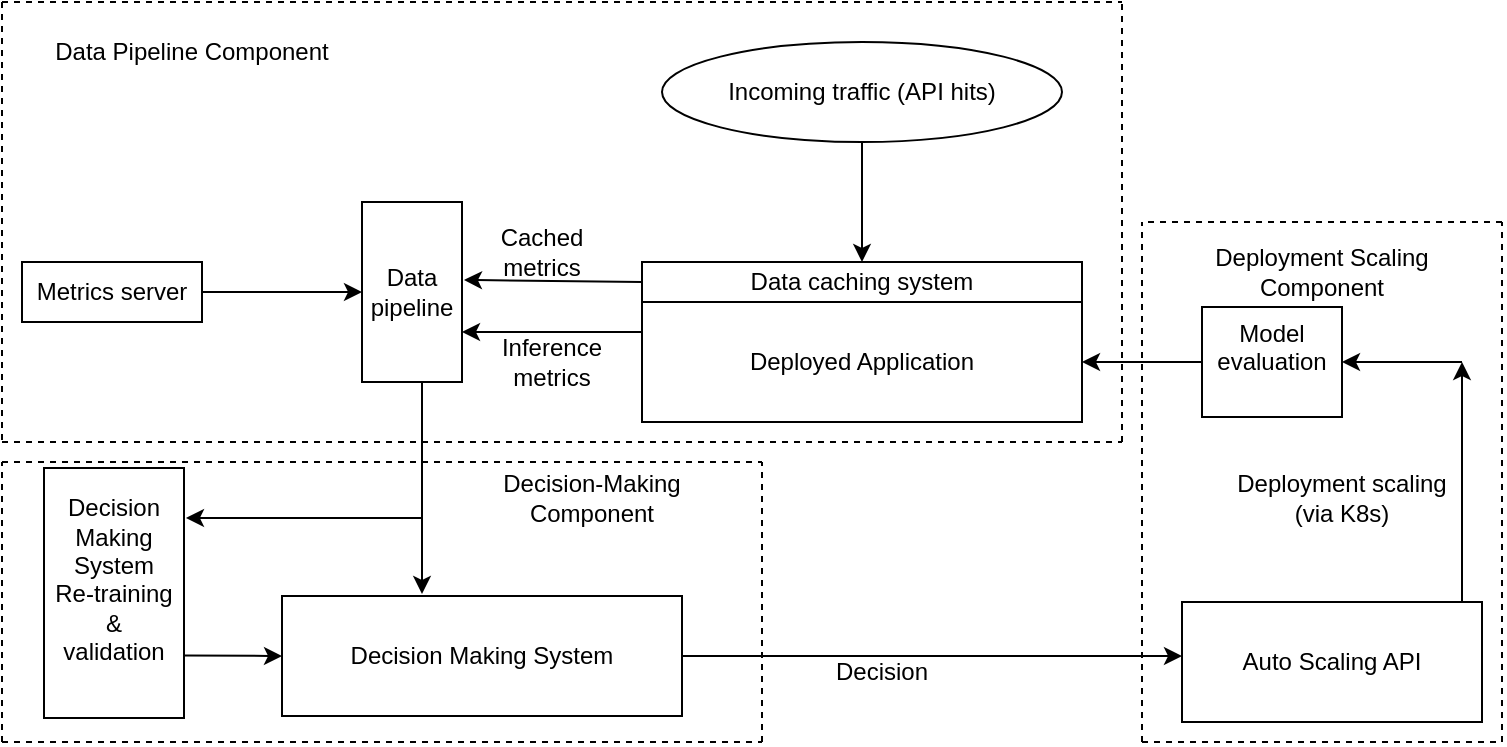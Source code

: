 <mxfile version="20.5.3" type="github">
  <diagram id="uUyRc9J5s0WFum2CouGp" name="Page-1">
    <mxGraphModel dx="1426" dy="2429" grid="1" gridSize="10" guides="1" tooltips="1" connect="1" arrows="1" fold="1" page="1" pageScale="1" pageWidth="1100" pageHeight="850" math="0" shadow="0">
      <root>
        <mxCell id="0" />
        <mxCell id="1" parent="0" />
        <mxCell id="NzN_gofcV3ADPaDnJ4kV-1" value="Decision Making System" style="rounded=0;whiteSpace=wrap;html=1;" vertex="1" parent="1">
          <mxGeometry x="330" y="-1303" width="200" height="60" as="geometry" />
        </mxCell>
        <mxCell id="NzN_gofcV3ADPaDnJ4kV-2" value="Deployed Application" style="rounded=0;whiteSpace=wrap;html=1;" vertex="1" parent="1">
          <mxGeometry x="510" y="-1450" width="220" height="60" as="geometry" />
        </mxCell>
        <mxCell id="NzN_gofcV3ADPaDnJ4kV-3" value="Auto Scaling API" style="rounded=0;whiteSpace=wrap;html=1;" vertex="1" parent="1">
          <mxGeometry x="780" y="-1300" width="150" height="60" as="geometry" />
        </mxCell>
        <mxCell id="NzN_gofcV3ADPaDnJ4kV-4" value="Incoming traffic (API hits)" style="ellipse;whiteSpace=wrap;html=1;" vertex="1" parent="1">
          <mxGeometry x="520" y="-1580" width="200" height="50" as="geometry" />
        </mxCell>
        <mxCell id="NzN_gofcV3ADPaDnJ4kV-5" value="Data caching system" style="rounded=0;whiteSpace=wrap;html=1;" vertex="1" parent="1">
          <mxGeometry x="510" y="-1470" width="220" height="20" as="geometry" />
        </mxCell>
        <mxCell id="NzN_gofcV3ADPaDnJ4kV-6" value="" style="endArrow=classic;html=1;rounded=0;exitX=0;exitY=0.5;exitDx=0;exitDy=0;entryX=1.02;entryY=0.433;entryDx=0;entryDy=0;entryPerimeter=0;" edge="1" parent="1" source="NzN_gofcV3ADPaDnJ4kV-5" target="NzN_gofcV3ADPaDnJ4kV-22">
          <mxGeometry width="50" height="50" relative="1" as="geometry">
            <mxPoint x="550" y="-1290" as="sourcePoint" />
            <mxPoint x="410" y="-1460" as="targetPoint" />
          </mxGeometry>
        </mxCell>
        <mxCell id="NzN_gofcV3ADPaDnJ4kV-7" value="" style="endArrow=classic;html=1;rounded=0;startArrow=none;entryX=0.35;entryY=-0.017;entryDx=0;entryDy=0;entryPerimeter=0;" edge="1" parent="1" target="NzN_gofcV3ADPaDnJ4kV-1">
          <mxGeometry width="50" height="50" relative="1" as="geometry">
            <mxPoint x="400" y="-1410" as="sourcePoint" />
            <mxPoint x="400" y="-1330" as="targetPoint" />
          </mxGeometry>
        </mxCell>
        <mxCell id="NzN_gofcV3ADPaDnJ4kV-8" value="&lt;div&gt;Inference metrics&lt;/div&gt;" style="text;html=1;strokeColor=none;fillColor=none;align=center;verticalAlign=middle;whiteSpace=wrap;rounded=0;" vertex="1" parent="1">
          <mxGeometry x="420" y="-1430" width="90" height="20" as="geometry" />
        </mxCell>
        <mxCell id="NzN_gofcV3ADPaDnJ4kV-9" value="Cached metrics" style="text;html=1;strokeColor=none;fillColor=none;align=center;verticalAlign=middle;whiteSpace=wrap;rounded=0;" vertex="1" parent="1">
          <mxGeometry x="430" y="-1490" width="60" height="30" as="geometry" />
        </mxCell>
        <mxCell id="NzN_gofcV3ADPaDnJ4kV-10" value="" style="endArrow=classic;html=1;rounded=0;exitX=1;exitY=0.5;exitDx=0;exitDy=0;" edge="1" parent="1" source="NzN_gofcV3ADPaDnJ4kV-1">
          <mxGeometry width="50" height="50" relative="1" as="geometry">
            <mxPoint x="550" y="-1290" as="sourcePoint" />
            <mxPoint x="780" y="-1273" as="targetPoint" />
          </mxGeometry>
        </mxCell>
        <mxCell id="NzN_gofcV3ADPaDnJ4kV-11" value="&lt;div&gt;Decision&lt;/div&gt;&lt;div&gt;&lt;br&gt;&lt;/div&gt;" style="text;html=1;strokeColor=none;fillColor=none;align=center;verticalAlign=middle;whiteSpace=wrap;rounded=0;" vertex="1" parent="1">
          <mxGeometry x="600" y="-1273" width="60" height="30" as="geometry" />
        </mxCell>
        <mxCell id="NzN_gofcV3ADPaDnJ4kV-12" value="" style="endArrow=classic;html=1;rounded=0;" edge="1" parent="1">
          <mxGeometry width="50" height="50" relative="1" as="geometry">
            <mxPoint x="920" y="-1300" as="sourcePoint" />
            <mxPoint x="920" y="-1420" as="targetPoint" />
            <Array as="points">
              <mxPoint x="920" y="-1360" />
            </Array>
          </mxGeometry>
        </mxCell>
        <mxCell id="NzN_gofcV3ADPaDnJ4kV-13" value="" style="endArrow=classic;html=1;rounded=0;entryX=1;entryY=0.5;entryDx=0;entryDy=0;" edge="1" parent="1" target="NzN_gofcV3ADPaDnJ4kV-15">
          <mxGeometry width="50" height="50" relative="1" as="geometry">
            <mxPoint x="920" y="-1420" as="sourcePoint" />
            <mxPoint x="870" y="-1420.5" as="targetPoint" />
          </mxGeometry>
        </mxCell>
        <mxCell id="NzN_gofcV3ADPaDnJ4kV-14" value="&lt;div&gt;Deployment scaling&lt;/div&gt;&lt;div&gt;(via K8s)&lt;br&gt;&lt;/div&gt;" style="text;html=1;strokeColor=none;fillColor=none;align=center;verticalAlign=middle;whiteSpace=wrap;rounded=0;" vertex="1" parent="1">
          <mxGeometry x="800" y="-1367" width="120" height="30" as="geometry" />
        </mxCell>
        <mxCell id="NzN_gofcV3ADPaDnJ4kV-15" value="&lt;div&gt;Model evaluation&lt;/div&gt;&lt;div&gt;&lt;br&gt;&lt;/div&gt;" style="rounded=0;whiteSpace=wrap;html=1;" vertex="1" parent="1">
          <mxGeometry x="790" y="-1447.5" width="70" height="55" as="geometry" />
        </mxCell>
        <mxCell id="NzN_gofcV3ADPaDnJ4kV-16" value="" style="endArrow=classic;html=1;rounded=0;exitX=0;exitY=0.5;exitDx=0;exitDy=0;entryX=1;entryY=0.5;entryDx=0;entryDy=0;" edge="1" parent="1" source="NzN_gofcV3ADPaDnJ4kV-15" target="NzN_gofcV3ADPaDnJ4kV-2">
          <mxGeometry width="50" height="50" relative="1" as="geometry">
            <mxPoint x="550" y="-1290" as="sourcePoint" />
            <mxPoint x="600" y="-1340" as="targetPoint" />
          </mxGeometry>
        </mxCell>
        <mxCell id="NzN_gofcV3ADPaDnJ4kV-17" value="&lt;div&gt;Decision Making System&lt;br&gt;&lt;/div&gt;&lt;div&gt;Re-training&lt;/div&gt;&lt;div&gt;&amp;amp;&lt;/div&gt;&lt;div&gt;validation &lt;br&gt;&lt;/div&gt;&lt;div&gt;&lt;br&gt;&lt;/div&gt;" style="rounded=0;whiteSpace=wrap;html=1;" vertex="1" parent="1">
          <mxGeometry x="211" y="-1367" width="70" height="125" as="geometry" />
        </mxCell>
        <mxCell id="NzN_gofcV3ADPaDnJ4kV-18" value="" style="endArrow=classic;html=1;rounded=0;exitX=1;exitY=0.75;exitDx=0;exitDy=0;entryX=0;entryY=0.5;entryDx=0;entryDy=0;" edge="1" parent="1" source="NzN_gofcV3ADPaDnJ4kV-17" target="NzN_gofcV3ADPaDnJ4kV-1">
          <mxGeometry width="50" height="50" relative="1" as="geometry">
            <mxPoint x="550" y="-1290" as="sourcePoint" />
            <mxPoint x="600" y="-1340" as="targetPoint" />
          </mxGeometry>
        </mxCell>
        <mxCell id="NzN_gofcV3ADPaDnJ4kV-19" value="" style="endArrow=classic;html=1;rounded=0;exitX=0.5;exitY=1;exitDx=0;exitDy=0;entryX=0.5;entryY=0;entryDx=0;entryDy=0;" edge="1" parent="1" source="NzN_gofcV3ADPaDnJ4kV-4" target="NzN_gofcV3ADPaDnJ4kV-5">
          <mxGeometry width="50" height="50" relative="1" as="geometry">
            <mxPoint x="550" y="-1290" as="sourcePoint" />
            <mxPoint x="600" y="-1340" as="targetPoint" />
          </mxGeometry>
        </mxCell>
        <mxCell id="NzN_gofcV3ADPaDnJ4kV-20" value="Metrics server" style="rounded=0;whiteSpace=wrap;html=1;" vertex="1" parent="1">
          <mxGeometry x="200" y="-1470" width="90" height="30" as="geometry" />
        </mxCell>
        <mxCell id="NzN_gofcV3ADPaDnJ4kV-21" value="" style="endArrow=classic;html=1;rounded=0;exitX=1;exitY=0.5;exitDx=0;exitDy=0;entryX=0;entryY=0.5;entryDx=0;entryDy=0;" edge="1" parent="1" source="NzN_gofcV3ADPaDnJ4kV-20" target="NzN_gofcV3ADPaDnJ4kV-22">
          <mxGeometry width="50" height="50" relative="1" as="geometry">
            <mxPoint x="550" y="-1290" as="sourcePoint" />
            <mxPoint x="340" y="-1455" as="targetPoint" />
          </mxGeometry>
        </mxCell>
        <mxCell id="NzN_gofcV3ADPaDnJ4kV-22" value="&lt;div&gt;Data&lt;/div&gt;&lt;div&gt;pipeline&lt;br&gt;&lt;/div&gt;" style="rounded=0;whiteSpace=wrap;html=1;" vertex="1" parent="1">
          <mxGeometry x="370" y="-1500" width="50" height="90" as="geometry" />
        </mxCell>
        <mxCell id="NzN_gofcV3ADPaDnJ4kV-23" value="" style="endArrow=classic;html=1;rounded=0;exitX=0;exitY=0.25;exitDx=0;exitDy=0;" edge="1" parent="1" source="NzN_gofcV3ADPaDnJ4kV-2">
          <mxGeometry width="50" height="50" relative="1" as="geometry">
            <mxPoint x="550" y="-1290" as="sourcePoint" />
            <mxPoint x="420" y="-1435" as="targetPoint" />
          </mxGeometry>
        </mxCell>
        <mxCell id="NzN_gofcV3ADPaDnJ4kV-24" value="" style="endArrow=classic;html=1;rounded=0;entryX=1.014;entryY=0.2;entryDx=0;entryDy=0;entryPerimeter=0;" edge="1" parent="1" target="NzN_gofcV3ADPaDnJ4kV-17">
          <mxGeometry width="50" height="50" relative="1" as="geometry">
            <mxPoint x="400" y="-1342" as="sourcePoint" />
            <mxPoint x="600" y="-1340" as="targetPoint" />
          </mxGeometry>
        </mxCell>
        <mxCell id="NzN_gofcV3ADPaDnJ4kV-25" value="" style="endArrow=none;dashed=1;html=1;rounded=0;" edge="1" parent="1">
          <mxGeometry width="50" height="50" relative="1" as="geometry">
            <mxPoint x="190" y="-1600" as="sourcePoint" />
            <mxPoint x="750" y="-1600" as="targetPoint" />
          </mxGeometry>
        </mxCell>
        <mxCell id="NzN_gofcV3ADPaDnJ4kV-26" value="" style="endArrow=none;dashed=1;html=1;rounded=0;" edge="1" parent="1">
          <mxGeometry width="50" height="50" relative="1" as="geometry">
            <mxPoint x="750" y="-1380" as="sourcePoint" />
            <mxPoint x="750" y="-1600" as="targetPoint" />
          </mxGeometry>
        </mxCell>
        <mxCell id="NzN_gofcV3ADPaDnJ4kV-27" value="" style="endArrow=none;dashed=1;html=1;rounded=0;" edge="1" parent="1">
          <mxGeometry width="50" height="50" relative="1" as="geometry">
            <mxPoint x="190" y="-1380" as="sourcePoint" />
            <mxPoint x="750" y="-1380" as="targetPoint" />
          </mxGeometry>
        </mxCell>
        <mxCell id="NzN_gofcV3ADPaDnJ4kV-28" value="" style="endArrow=none;dashed=1;html=1;rounded=0;" edge="1" parent="1">
          <mxGeometry width="50" height="50" relative="1" as="geometry">
            <mxPoint x="190" y="-1600" as="sourcePoint" />
            <mxPoint x="190" y="-1380" as="targetPoint" />
          </mxGeometry>
        </mxCell>
        <mxCell id="NzN_gofcV3ADPaDnJ4kV-29" value="" style="endArrow=none;dashed=1;html=1;rounded=0;" edge="1" parent="1">
          <mxGeometry width="50" height="50" relative="1" as="geometry">
            <mxPoint x="570" y="-1230" as="sourcePoint" />
            <mxPoint x="570" y="-1370" as="targetPoint" />
          </mxGeometry>
        </mxCell>
        <mxCell id="NzN_gofcV3ADPaDnJ4kV-30" value="" style="endArrow=none;dashed=1;html=1;rounded=0;" edge="1" parent="1">
          <mxGeometry width="50" height="50" relative="1" as="geometry">
            <mxPoint x="190" y="-1370" as="sourcePoint" />
            <mxPoint x="570" y="-1370" as="targetPoint" />
          </mxGeometry>
        </mxCell>
        <mxCell id="NzN_gofcV3ADPaDnJ4kV-31" value="" style="endArrow=none;dashed=1;html=1;rounded=0;" edge="1" parent="1">
          <mxGeometry width="50" height="50" relative="1" as="geometry">
            <mxPoint x="190" y="-1230" as="sourcePoint" />
            <mxPoint x="570" y="-1230" as="targetPoint" />
          </mxGeometry>
        </mxCell>
        <mxCell id="NzN_gofcV3ADPaDnJ4kV-32" value="" style="endArrow=none;dashed=1;html=1;rounded=0;" edge="1" parent="1">
          <mxGeometry width="50" height="50" relative="1" as="geometry">
            <mxPoint x="190" y="-1230" as="sourcePoint" />
            <mxPoint x="190" y="-1370" as="targetPoint" />
          </mxGeometry>
        </mxCell>
        <mxCell id="NzN_gofcV3ADPaDnJ4kV-33" value="" style="endArrow=none;dashed=1;html=1;rounded=0;" edge="1" parent="1">
          <mxGeometry width="50" height="50" relative="1" as="geometry">
            <mxPoint x="760" y="-1230" as="sourcePoint" />
            <mxPoint x="760" y="-1490" as="targetPoint" />
          </mxGeometry>
        </mxCell>
        <mxCell id="NzN_gofcV3ADPaDnJ4kV-34" value="" style="endArrow=none;dashed=1;html=1;rounded=0;" edge="1" parent="1">
          <mxGeometry width="50" height="50" relative="1" as="geometry">
            <mxPoint x="940" y="-1490" as="sourcePoint" />
            <mxPoint x="760" y="-1490" as="targetPoint" />
          </mxGeometry>
        </mxCell>
        <mxCell id="NzN_gofcV3ADPaDnJ4kV-35" value="" style="endArrow=none;dashed=1;html=1;rounded=0;" edge="1" parent="1">
          <mxGeometry width="50" height="50" relative="1" as="geometry">
            <mxPoint x="940" y="-1230" as="sourcePoint" />
            <mxPoint x="940" y="-1490" as="targetPoint" />
          </mxGeometry>
        </mxCell>
        <mxCell id="NzN_gofcV3ADPaDnJ4kV-36" value="" style="endArrow=none;dashed=1;html=1;rounded=0;" edge="1" parent="1">
          <mxGeometry width="50" height="50" relative="1" as="geometry">
            <mxPoint x="760" y="-1230" as="sourcePoint" />
            <mxPoint x="940" y="-1230" as="targetPoint" />
          </mxGeometry>
        </mxCell>
        <mxCell id="NzN_gofcV3ADPaDnJ4kV-37" value="Data Pipeline Component" style="text;html=1;strokeColor=none;fillColor=none;align=center;verticalAlign=middle;whiteSpace=wrap;rounded=0;" vertex="1" parent="1">
          <mxGeometry x="200" y="-1590" width="170" height="30" as="geometry" />
        </mxCell>
        <mxCell id="NzN_gofcV3ADPaDnJ4kV-38" value="Decision-Making Component" style="text;html=1;strokeColor=none;fillColor=none;align=center;verticalAlign=middle;whiteSpace=wrap;rounded=0;" vertex="1" parent="1">
          <mxGeometry x="410" y="-1367" width="150" height="30" as="geometry" />
        </mxCell>
        <mxCell id="NzN_gofcV3ADPaDnJ4kV-39" value="&lt;div&gt;Deployment Scaling&lt;/div&gt;&lt;div&gt;Component&lt;br&gt;&lt;/div&gt;" style="text;html=1;strokeColor=none;fillColor=none;align=center;verticalAlign=middle;whiteSpace=wrap;rounded=0;" vertex="1" parent="1">
          <mxGeometry x="790" y="-1480" width="120" height="30" as="geometry" />
        </mxCell>
      </root>
    </mxGraphModel>
  </diagram>
</mxfile>
